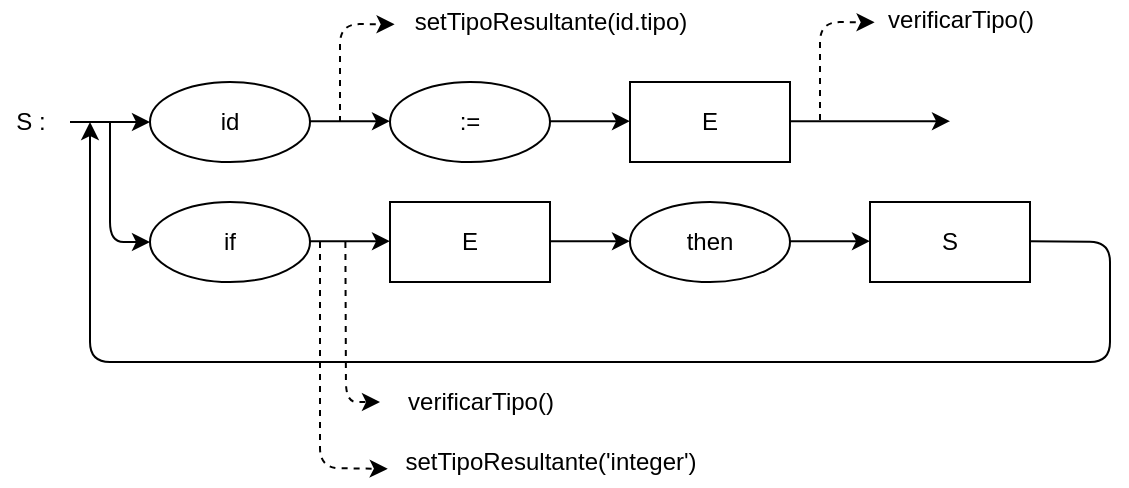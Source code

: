 <mxfile version="12.8.4" type="device"><diagram id="_V-cfXDYVEubB5xpCAQJ" name="Page-1"><mxGraphModel dx="981" dy="519" grid="1" gridSize="10" guides="1" tooltips="1" connect="1" arrows="1" fold="1" page="1" pageScale="1" pageWidth="827" pageHeight="1169" math="0" shadow="0"><root><mxCell id="0"/><mxCell id="1" parent="0"/><mxCell id="pDuVPGdKvY0MCXw0xKrn-1" value="" style="endArrow=classic;html=1;" parent="1" edge="1"><mxGeometry width="50" height="50" relative="1" as="geometry"><mxPoint x="75" y="100" as="sourcePoint"/><mxPoint x="115" y="100" as="targetPoint"/></mxGeometry></mxCell><mxCell id="pDuVPGdKvY0MCXw0xKrn-2" value="S :" style="text;html=1;align=center;verticalAlign=middle;resizable=0;points=[];autosize=1;" parent="1" vertex="1"><mxGeometry x="40" y="90" width="30" height="20" as="geometry"/></mxCell><mxCell id="pDuVPGdKvY0MCXw0xKrn-3" value="id" style="ellipse;whiteSpace=wrap;html=1;" parent="1" vertex="1"><mxGeometry x="115" y="80" width="80" height="40" as="geometry"/></mxCell><mxCell id="pDuVPGdKvY0MCXw0xKrn-4" value="" style="endArrow=classic;html=1;" parent="1" edge="1"><mxGeometry width="50" height="50" relative="1" as="geometry"><mxPoint x="195" y="99.58" as="sourcePoint"/><mxPoint x="235" y="99.58" as="targetPoint"/></mxGeometry></mxCell><mxCell id="pDuVPGdKvY0MCXw0xKrn-5" value=":=" style="ellipse;whiteSpace=wrap;html=1;" parent="1" vertex="1"><mxGeometry x="235" y="80" width="80" height="40" as="geometry"/></mxCell><mxCell id="pDuVPGdKvY0MCXw0xKrn-6" value="" style="endArrow=classic;html=1;" parent="1" edge="1"><mxGeometry width="50" height="50" relative="1" as="geometry"><mxPoint x="315" y="99.58" as="sourcePoint"/><mxPoint x="355" y="99.58" as="targetPoint"/></mxGeometry></mxCell><mxCell id="pDuVPGdKvY0MCXw0xKrn-7" value="" style="endArrow=classic;html=1;exitX=1;exitY=0.5;exitDx=0;exitDy=0;" parent="1" edge="1"><mxGeometry width="50" height="50" relative="1" as="geometry"><mxPoint x="435" y="99.58" as="sourcePoint"/><mxPoint x="515" y="99.58" as="targetPoint"/></mxGeometry></mxCell><mxCell id="pDuVPGdKvY0MCXw0xKrn-8" value="E" style="rounded=0;whiteSpace=wrap;html=1;" parent="1" vertex="1"><mxGeometry x="355" y="80" width="80" height="40" as="geometry"/></mxCell><mxCell id="pDuVPGdKvY0MCXw0xKrn-9" value="if" style="ellipse;whiteSpace=wrap;html=1;" parent="1" vertex="1"><mxGeometry x="115" y="140" width="80" height="40" as="geometry"/></mxCell><mxCell id="pDuVPGdKvY0MCXw0xKrn-10" value="" style="endArrow=classic;html=1;" parent="1" edge="1"><mxGeometry width="50" height="50" relative="1" as="geometry"><mxPoint x="195" y="159.58" as="sourcePoint"/><mxPoint x="235" y="159.58" as="targetPoint"/></mxGeometry></mxCell><mxCell id="pDuVPGdKvY0MCXw0xKrn-11" value="E" style="rounded=0;whiteSpace=wrap;html=1;" parent="1" vertex="1"><mxGeometry x="235" y="140" width="80" height="40" as="geometry"/></mxCell><mxCell id="pDuVPGdKvY0MCXw0xKrn-12" value="" style="endArrow=classic;html=1;" parent="1" edge="1"><mxGeometry width="50" height="50" relative="1" as="geometry"><mxPoint x="315" y="159.58" as="sourcePoint"/><mxPoint x="355" y="159.58" as="targetPoint"/></mxGeometry></mxCell><mxCell id="pDuVPGdKvY0MCXw0xKrn-13" value="then" style="ellipse;whiteSpace=wrap;html=1;" parent="1" vertex="1"><mxGeometry x="355" y="140" width="80" height="40" as="geometry"/></mxCell><mxCell id="pDuVPGdKvY0MCXw0xKrn-14" value="" style="endArrow=classic;html=1;" parent="1" edge="1"><mxGeometry width="50" height="50" relative="1" as="geometry"><mxPoint x="435" y="159.58" as="sourcePoint"/><mxPoint x="475" y="159.58" as="targetPoint"/></mxGeometry></mxCell><mxCell id="pDuVPGdKvY0MCXw0xKrn-15" value="S" style="rounded=0;whiteSpace=wrap;html=1;" parent="1" vertex="1"><mxGeometry x="475" y="140" width="80" height="40" as="geometry"/></mxCell><mxCell id="pDuVPGdKvY0MCXw0xKrn-16" value="" style="endArrow=classic;html=1;exitX=1;exitY=0.5;exitDx=0;exitDy=0;" parent="1" edge="1"><mxGeometry width="50" height="50" relative="1" as="geometry"><mxPoint x="555" y="159.58" as="sourcePoint"/><mxPoint x="85" y="100" as="targetPoint"/><Array as="points"><mxPoint x="595" y="160"/><mxPoint x="595" y="220"/><mxPoint x="85" y="220"/></Array></mxGeometry></mxCell><mxCell id="pDuVPGdKvY0MCXw0xKrn-17" value="" style="endArrow=classic;html=1;entryX=0;entryY=0.5;entryDx=0;entryDy=0;" parent="1" target="pDuVPGdKvY0MCXw0xKrn-9" edge="1"><mxGeometry width="50" height="50" relative="1" as="geometry"><mxPoint x="95" y="100" as="sourcePoint"/><mxPoint x="145" y="119.17" as="targetPoint"/><Array as="points"><mxPoint x="95" y="160"/></Array></mxGeometry></mxCell><mxCell id="pDuVPGdKvY0MCXw0xKrn-18" value="" style="endArrow=classic;html=1;dashed=1;entryX=-0.007;entryY=0.671;entryDx=0;entryDy=0;entryPerimeter=0;" parent="1" target="pDuVPGdKvY0MCXw0xKrn-19" edge="1"><mxGeometry width="50" height="50" relative="1" as="geometry"><mxPoint x="200" y="160" as="sourcePoint"/><mxPoint x="210" y="280" as="targetPoint"/><Array as="points"><mxPoint x="200" y="273"/></Array></mxGeometry></mxCell><mxCell id="pDuVPGdKvY0MCXw0xKrn-19" value="setTipoResultante('integer')" style="text;html=1;align=center;verticalAlign=middle;resizable=0;points=[];autosize=1;" parent="1" vertex="1"><mxGeometry x="235" y="260" width="160" height="20" as="geometry"/></mxCell><mxCell id="pDuVPGdKvY0MCXw0xKrn-25" value="setTipoResultante(id.tipo)" style="text;html=1;align=center;verticalAlign=middle;resizable=0;points=[];autosize=1;" parent="1" vertex="1"><mxGeometry x="240" y="40" width="150" height="20" as="geometry"/></mxCell><mxCell id="pDuVPGdKvY0MCXw0xKrn-26" value="" style="endArrow=classic;html=1;dashed=1;entryX=-0.018;entryY=0.557;entryDx=0;entryDy=0;entryPerimeter=0;" parent="1" target="pDuVPGdKvY0MCXw0xKrn-25" edge="1"><mxGeometry width="50" height="50" relative="1" as="geometry"><mxPoint x="210" y="100" as="sourcePoint"/><mxPoint x="270" y="20" as="targetPoint"/><Array as="points"><mxPoint x="210" y="51"/></Array></mxGeometry></mxCell><mxCell id="pDuVPGdKvY0MCXw0xKrn-27" value="" style="endArrow=classic;html=1;dashed=1;entryX=-0.018;entryY=0.557;entryDx=0;entryDy=0;entryPerimeter=0;" parent="1" edge="1"><mxGeometry width="50" height="50" relative="1" as="geometry"><mxPoint x="450" y="99" as="sourcePoint"/><mxPoint x="477.3" y="50.14" as="targetPoint"/><Array as="points"><mxPoint x="450" y="50"/></Array></mxGeometry></mxCell><mxCell id="pDuVPGdKvY0MCXw0xKrn-28" value="" style="endArrow=classic;html=1;dashed=1;" parent="1" edge="1"><mxGeometry width="50" height="50" relative="1" as="geometry"><mxPoint x="212.7" y="160" as="sourcePoint"/><mxPoint x="230" y="240" as="targetPoint"/><Array as="points"><mxPoint x="213" y="240"/></Array></mxGeometry></mxCell><mxCell id="pDuVPGdKvY0MCXw0xKrn-29" value="verificarTipo()" style="text;html=1;align=center;verticalAlign=middle;resizable=0;points=[];autosize=1;" parent="1" vertex="1"><mxGeometry x="235" y="230" width="90" height="20" as="geometry"/></mxCell><mxCell id="Z9QzKoEgcdG60mATUqZZ-2" value="verificarTipo()" style="text;html=1;align=center;verticalAlign=middle;resizable=0;points=[];autosize=1;" vertex="1" parent="1"><mxGeometry x="475" y="39" width="90" height="20" as="geometry"/></mxCell></root></mxGraphModel></diagram></mxfile>